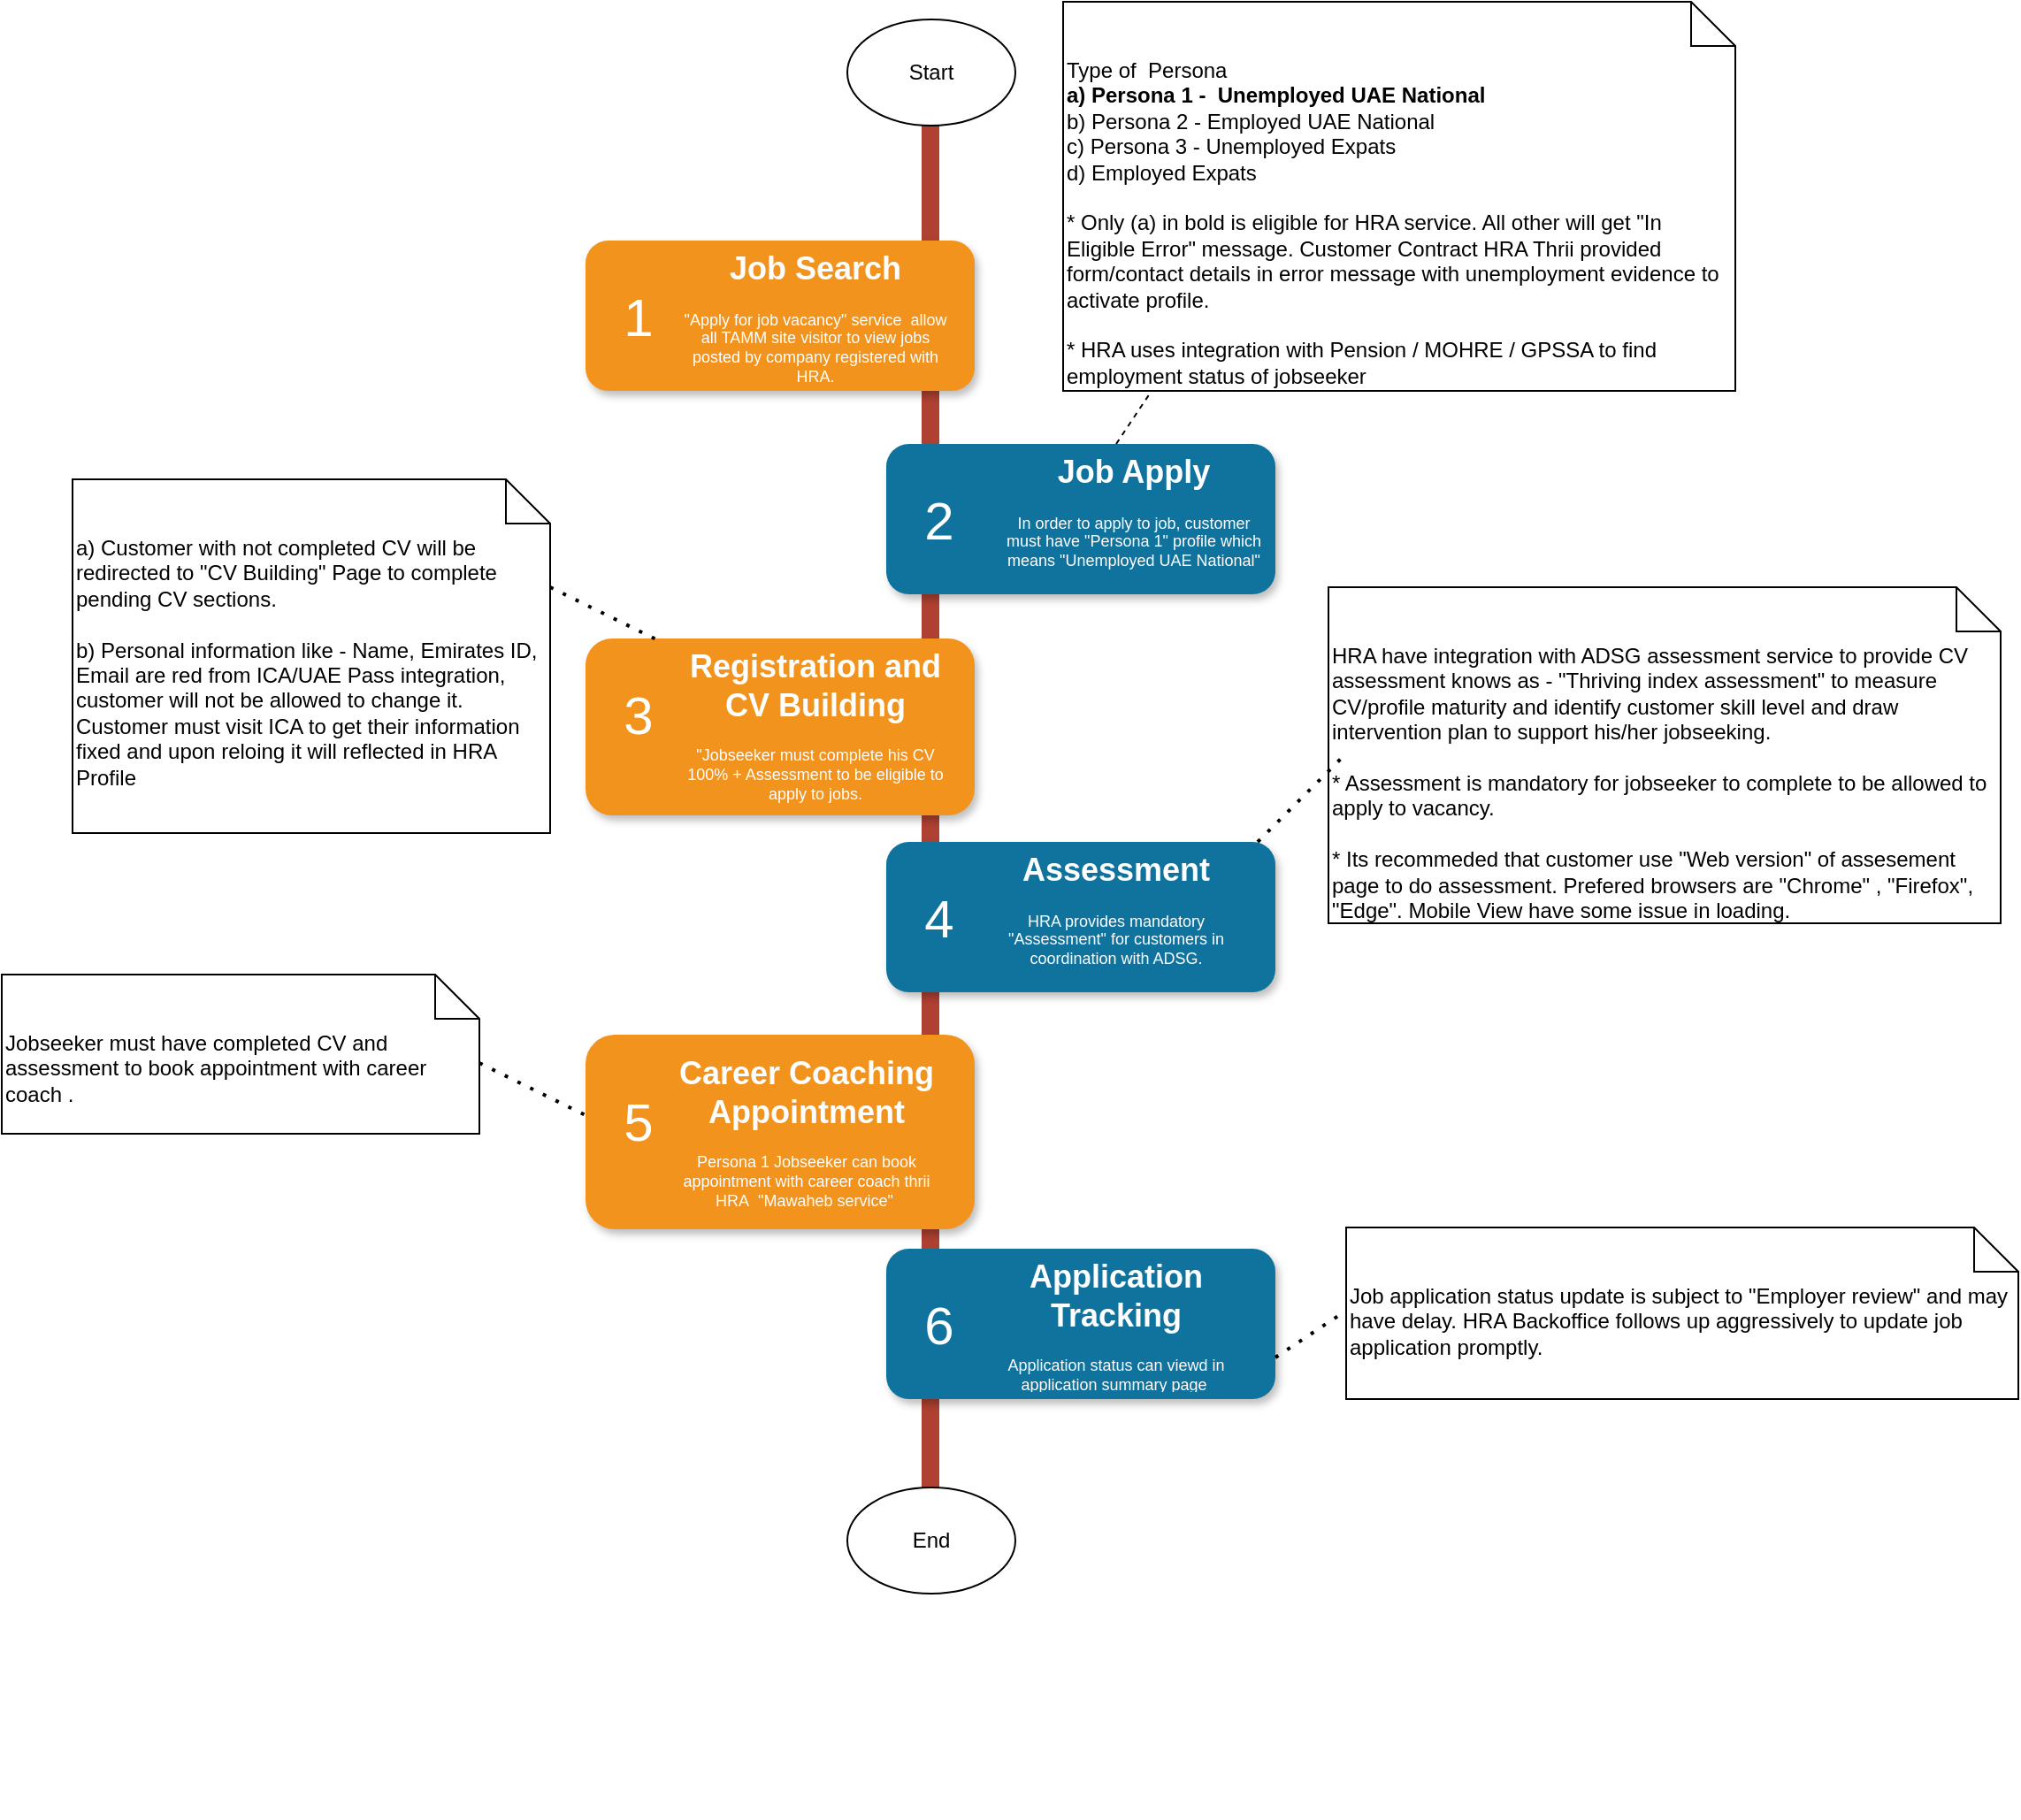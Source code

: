 <mxfile version="20.8.7" type="github">
  <diagram name="Page-1" id="fbcf5db9-b524-4cd4-e4f3-379dc89c3999">
    <mxGraphModel dx="2284" dy="766" grid="1" gridSize="10" guides="1" tooltips="1" connect="1" arrows="1" fold="1" page="1" pageScale="1" pageWidth="850" pageHeight="1100" background="none" math="0" shadow="0">
      <root>
        <mxCell id="0" />
        <mxCell id="1" parent="0" />
        <mxCell id="2a0f93b5c73ef8e7-1" value="" style="line;strokeWidth=10;direction=south;html=1;fillColor=none;fontSize=13;fontColor=#000000;align=center;strokeColor=#AE4132;" parent="1" vertex="1">
          <mxGeometry x="360" y="70" width="10" height="770" as="geometry" />
        </mxCell>
        <mxCell id="2a0f93b5c73ef8e7-2" value="" style="rounded=1;whiteSpace=wrap;html=1;strokeColor=none;strokeWidth=1;fillColor=#F2931E;fontSize=13;fontColor=#FFFFFF;align=center;gradientColor=none;gradientDirection=east;verticalAlign=top;shadow=1;" parent="1" vertex="1">
          <mxGeometry x="170" y="135" width="220" height="85" as="geometry" />
        </mxCell>
        <mxCell id="2a0f93b5c73ef8e7-3" value="1" style="text;html=1;strokeColor=none;fillColor=none;align=center;verticalAlign=middle;whiteSpace=wrap;fontSize=30;fontColor=#FFFFFF;" parent="1" vertex="1">
          <mxGeometry x="180" y="168" width="40" height="20" as="geometry" />
        </mxCell>
        <mxCell id="2a0f93b5c73ef8e7-4" value="" style="rounded=1;whiteSpace=wrap;html=1;strokeColor=none;strokeWidth=1;fillColor=#10739E;fontSize=13;fontColor=#FFFFFF;align=center;gradientColor=none;gradientDirection=east;verticalAlign=top;shadow=1;" parent="1" vertex="1">
          <mxGeometry x="340" y="250" width="220" height="85" as="geometry" />
        </mxCell>
        <mxCell id="2a0f93b5c73ef8e7-5" value="2" style="text;html=1;strokeColor=none;fillColor=none;align=center;verticalAlign=middle;whiteSpace=wrap;fontSize=30;fontColor=#FFFFFF;" parent="1" vertex="1">
          <mxGeometry x="350" y="283" width="40" height="20" as="geometry" />
        </mxCell>
        <mxCell id="2a0f93b5c73ef8e7-6" value="" style="rounded=1;whiteSpace=wrap;html=1;strokeColor=none;strokeWidth=1;fillColor=#F2931E;fontSize=13;fontColor=#FFFFFF;align=center;gradientColor=none;gradientDirection=east;verticalAlign=top;shadow=1;" parent="1" vertex="1">
          <mxGeometry x="170" y="360" width="220" height="100" as="geometry" />
        </mxCell>
        <mxCell id="2a0f93b5c73ef8e7-7" value="3" style="text;html=1;strokeColor=none;fillColor=none;align=center;verticalAlign=middle;whiteSpace=wrap;fontSize=30;fontColor=#FFFFFF;" parent="1" vertex="1">
          <mxGeometry x="180" y="393" width="40" height="20" as="geometry" />
        </mxCell>
        <mxCell id="2a0f93b5c73ef8e7-8" value="" style="rounded=1;whiteSpace=wrap;html=1;strokeColor=none;strokeWidth=1;fillColor=#10739E;fontSize=13;fontColor=#FFFFFF;align=center;gradientColor=none;gradientDirection=east;verticalAlign=top;shadow=1;" parent="1" vertex="1">
          <mxGeometry x="340" y="475" width="220" height="85" as="geometry" />
        </mxCell>
        <mxCell id="2a0f93b5c73ef8e7-9" value="4" style="text;html=1;strokeColor=none;fillColor=none;align=center;verticalAlign=middle;whiteSpace=wrap;fontSize=30;fontColor=#FFFFFF;" parent="1" vertex="1">
          <mxGeometry x="350" y="508" width="40" height="20" as="geometry" />
        </mxCell>
        <mxCell id="2a0f93b5c73ef8e7-10" value="" style="rounded=1;whiteSpace=wrap;html=1;strokeColor=none;strokeWidth=1;fillColor=#F2931E;fontSize=13;fontColor=#FFFFFF;align=center;gradientColor=none;gradientDirection=east;verticalAlign=top;shadow=1;" parent="1" vertex="1">
          <mxGeometry x="170" y="584" width="220" height="110" as="geometry" />
        </mxCell>
        <mxCell id="2a0f93b5c73ef8e7-11" value="5" style="text;html=1;strokeColor=none;fillColor=none;align=center;verticalAlign=middle;whiteSpace=wrap;fontSize=30;fontColor=#FFFFFF;" parent="1" vertex="1">
          <mxGeometry x="180" y="623" width="40" height="20" as="geometry" />
        </mxCell>
        <mxCell id="2a0f93b5c73ef8e7-12" value="" style="rounded=1;whiteSpace=wrap;html=1;strokeColor=none;strokeWidth=1;fillColor=#10739E;fontSize=13;fontColor=#FFFFFF;align=center;gradientColor=none;gradientDirection=east;verticalAlign=top;shadow=1;" parent="1" vertex="1">
          <mxGeometry x="340" y="705" width="220" height="85" as="geometry" />
        </mxCell>
        <mxCell id="2a0f93b5c73ef8e7-13" value="6" style="text;html=1;strokeColor=none;fillColor=none;align=center;verticalAlign=middle;whiteSpace=wrap;fontSize=30;fontColor=#FFFFFF;" parent="1" vertex="1">
          <mxGeometry x="350" y="738" width="40" height="20" as="geometry" />
        </mxCell>
        <mxCell id="2a0f93b5c73ef8e7-15" value="7" style="text;html=1;strokeColor=none;fillColor=none;align=center;verticalAlign=middle;whiteSpace=wrap;fontSize=30;fontColor=#FFFFFF;" parent="1" vertex="1">
          <mxGeometry x="180" y="863" width="40" height="20" as="geometry" />
        </mxCell>
        <mxCell id="2a0f93b5c73ef8e7-18" value="&lt;h1&gt;Job Search&lt;/h1&gt;&lt;div&gt;&quot;Apply for job vacancy&quot; service&amp;nbsp; allow all TAMM site visitor to view jobs posted by company registered with HRA.&lt;/div&gt;&lt;div&gt;&lt;br&gt;&lt;/div&gt;" style="text;html=1;spacing=5;spacingTop=-20;whiteSpace=wrap;overflow=hidden;strokeColor=none;strokeWidth=4;fillColor=none;gradientColor=#007FFF;fontSize=9;fontColor=#FFFFFF;align=center;" parent="1" vertex="1">
          <mxGeometry x="220" y="139" width="160" height="77" as="geometry" />
        </mxCell>
        <mxCell id="2a0f93b5c73ef8e7-19" value="&lt;h1&gt;Job Apply&lt;/h1&gt;&lt;p&gt;In order to apply to job, customer must have &quot;Persona 1&quot; profile which means &quot;Unemployed UAE National&quot;&lt;/p&gt;" style="text;html=1;spacing=5;spacingTop=-20;whiteSpace=wrap;overflow=hidden;strokeColor=none;strokeWidth=4;fillColor=none;gradientColor=#007FFF;fontSize=9;fontColor=#FFFFFF;align=center;" parent="1" vertex="1">
          <mxGeometry x="400" y="254" width="160" height="77" as="geometry" />
        </mxCell>
        <mxCell id="2a0f93b5c73ef8e7-20" value="&lt;h1&gt;Registration and CV Building&lt;/h1&gt;&lt;div&gt;&quot;Jobseeker must complete his CV 100% + Assessment to be eligible to apply to jobs.&lt;/div&gt;" style="text;html=1;spacing=5;spacingTop=-20;whiteSpace=wrap;overflow=hidden;strokeColor=none;strokeWidth=4;fillColor=none;gradientColor=#007FFF;fontSize=9;fontColor=#FFFFFF;align=center;" parent="1" vertex="1">
          <mxGeometry x="220" y="364" width="160" height="96" as="geometry" />
        </mxCell>
        <mxCell id="2a0f93b5c73ef8e7-21" value="&lt;h1&gt;Assessment&lt;/h1&gt;&lt;p&gt;HRA provides mandatory &quot;Assessment&quot; for customers in coordination with ADSG.&lt;/p&gt;" style="text;html=1;spacing=5;spacingTop=-20;whiteSpace=wrap;overflow=hidden;strokeColor=none;strokeWidth=4;fillColor=none;gradientColor=#007FFF;fontSize=9;fontColor=#FFFFFF;align=center;" parent="1" vertex="1">
          <mxGeometry x="390" y="479" width="160" height="77" as="geometry" />
        </mxCell>
        <mxCell id="2a0f93b5c73ef8e7-22" value="&lt;h1&gt;Career Coaching Appointment&lt;/h1&gt;&lt;p&gt;Persona 1 Jobseeker can book appointment with career coach thrii HRA&amp;nbsp; &quot;Mawaheb service&quot;&amp;nbsp;&lt;/p&gt;" style="text;html=1;spacing=5;spacingTop=-20;whiteSpace=wrap;overflow=hidden;strokeColor=none;strokeWidth=4;fillColor=none;gradientColor=#007FFF;fontSize=9;fontColor=#FFFFFF;align=center;" parent="1" vertex="1">
          <mxGeometry x="210" y="594" width="170" height="106" as="geometry" />
        </mxCell>
        <mxCell id="2a0f93b5c73ef8e7-23" value="&lt;h1&gt;Application Tracking&lt;/h1&gt;&lt;div&gt;Application status can viewd in application summary page&amp;nbsp;&lt;/div&gt;" style="text;html=1;spacing=5;spacingTop=-20;whiteSpace=wrap;overflow=hidden;strokeColor=none;strokeWidth=4;fillColor=none;gradientColor=#007FFF;fontSize=9;fontColor=#FFFFFF;align=center;" parent="1" vertex="1">
          <mxGeometry x="390" y="709" width="160" height="77" as="geometry" />
        </mxCell>
        <mxCell id="2a0f93b5c73ef8e7-25" value="&lt;h1&gt;Heading&lt;/h1&gt;&lt;p&gt;Lorem ipsum dolor sit amet, consectetur adipisicing elit, sed do eiusmod tempor incididunt ut labore et dolore magna aliqua.&lt;/p&gt;" style="text;html=1;spacing=5;spacingTop=-20;whiteSpace=wrap;overflow=hidden;strokeColor=none;strokeWidth=4;fillColor=none;gradientColor=#007FFF;fontSize=9;fontColor=#FFFFFF;align=center;" parent="1" vertex="1">
          <mxGeometry x="390" y="950" width="160" height="77" as="geometry" />
        </mxCell>
        <mxCell id="hUkit9o3KNrTcsrVfh8C-1" value="Start" style="ellipse;whiteSpace=wrap;html=1;" vertex="1" parent="1">
          <mxGeometry x="318" y="10" width="95" height="60" as="geometry" />
        </mxCell>
        <mxCell id="hUkit9o3KNrTcsrVfh8C-2" value="End" style="ellipse;whiteSpace=wrap;html=1;" vertex="1" parent="1">
          <mxGeometry x="318" y="840" width="95" height="60" as="geometry" />
        </mxCell>
        <mxCell id="hUkit9o3KNrTcsrVfh8C-25" value="Type of&amp;nbsp; Persona&lt;br&gt;&lt;b&gt;a) Persona 1 -&amp;nbsp; Unemployed UAE National&lt;br&gt;&lt;/b&gt;b) Persona 2 - Employed UAE National&lt;br&gt;c) Persona 3 - Unemployed Expats&lt;br&gt;d) Employed Expats&amp;nbsp;&lt;br&gt;&lt;br&gt;* Only (a) in bold is eligible for HRA service. All other will get &quot;In Eligible Error&quot; message. Customer Contract HRA Thrii provided form/contact details in error message with unemployment evidence to activate profile.&lt;br&gt;&lt;br&gt;* HRA uses integration with Pension / MOHRE / GPSSA to find employment status of jobseeker" style="shape=note2;boundedLbl=1;whiteSpace=wrap;html=1;size=25;verticalAlign=top;align=left;" vertex="1" parent="1">
          <mxGeometry x="440" width="380" height="220" as="geometry" />
        </mxCell>
        <mxCell id="hUkit9o3KNrTcsrVfh8C-27" value="" style="endArrow=none;dashed=1;html=1;rounded=0;" edge="1" parent="1">
          <mxGeometry width="50" height="50" relative="1" as="geometry">
            <mxPoint x="470" y="250" as="sourcePoint" />
            <mxPoint x="490" y="220" as="targetPoint" />
          </mxGeometry>
        </mxCell>
        <mxCell id="hUkit9o3KNrTcsrVfh8C-29" value="a) Customer with not completed CV will be redirected to &quot;CV Building&quot; Page to complete pending CV sections.&amp;nbsp;&lt;br&gt;&lt;br&gt;b) Personal information like - Name, Emirates ID, Email are red from ICA/UAE Pass integration, customer will not be allowed to change it. Customer must visit ICA to get their information fixed and upon reloing it will reflected in HRA Profile" style="shape=note2;boundedLbl=1;whiteSpace=wrap;html=1;size=25;verticalAlign=top;align=left;" vertex="1" parent="1">
          <mxGeometry x="-120" y="270" width="270" height="200" as="geometry" />
        </mxCell>
        <mxCell id="hUkit9o3KNrTcsrVfh8C-30" value="" style="endArrow=none;dashed=1;html=1;dashPattern=1 3;strokeWidth=2;rounded=0;entryX=-0.044;entryY=-0.021;entryDx=0;entryDy=0;entryPerimeter=0;" edge="1" parent="1" target="2a0f93b5c73ef8e7-20">
          <mxGeometry width="50" height="50" relative="1" as="geometry">
            <mxPoint x="150" y="331" as="sourcePoint" />
            <mxPoint x="220" y="341" as="targetPoint" />
          </mxGeometry>
        </mxCell>
        <mxCell id="hUkit9o3KNrTcsrVfh8C-31" value="HRA have integration with ADSG assessment service to provide CV assessment knows as - &quot;Thriving index assessment&quot; to measure CV/profile maturity and identify customer skill level and draw intervention plan to support his/her jobseeking.&lt;br&gt;&lt;br&gt;* Assessment is mandatory for jobseeker to complete to be allowed to apply to vacancy.&lt;br&gt;&lt;br&gt;* Its recommeded that customer use &quot;Web version&quot; of assesement page to do assessment. Prefered browsers are &quot;Chrome&quot; , &quot;Firefox&quot;, &quot;Edge&quot;. Mobile View have some issue in loading." style="shape=note2;boundedLbl=1;whiteSpace=wrap;html=1;size=25;verticalAlign=top;align=left;" vertex="1" parent="1">
          <mxGeometry x="590" y="331" width="380" height="190" as="geometry" />
        </mxCell>
        <mxCell id="hUkit9o3KNrTcsrVfh8C-32" value="" style="endArrow=none;dashed=1;html=1;dashPattern=1 3;strokeWidth=2;rounded=0;" edge="1" parent="1">
          <mxGeometry width="50" height="50" relative="1" as="geometry">
            <mxPoint x="550" y="475" as="sourcePoint" />
            <mxPoint x="600" y="425" as="targetPoint" />
          </mxGeometry>
        </mxCell>
        <mxCell id="hUkit9o3KNrTcsrVfh8C-33" value="Jobseeker must have completed CV and assessment to book appointment with career coach ." style="shape=note2;boundedLbl=1;whiteSpace=wrap;html=1;size=25;verticalAlign=top;align=left;" vertex="1" parent="1">
          <mxGeometry x="-160" y="550" width="270" height="90" as="geometry" />
        </mxCell>
        <mxCell id="hUkit9o3KNrTcsrVfh8C-34" value="" style="endArrow=none;dashed=1;html=1;dashPattern=1 3;strokeWidth=2;rounded=0;entryX=-0.044;entryY=-0.021;entryDx=0;entryDy=0;entryPerimeter=0;" edge="1" parent="1">
          <mxGeometry width="50" height="50" relative="1" as="geometry">
            <mxPoint x="110" y="600" as="sourcePoint" />
            <mxPoint x="172.96" y="630.984" as="targetPoint" />
          </mxGeometry>
        </mxCell>
        <mxCell id="hUkit9o3KNrTcsrVfh8C-35" value="Job application status update is subject to &quot;Employer review&quot; and may have delay. HRA Backoffice follows up aggressively to update job application promptly." style="shape=note2;boundedLbl=1;whiteSpace=wrap;html=1;size=25;verticalAlign=top;align=left;" vertex="1" parent="1">
          <mxGeometry x="600" y="693" width="380" height="97" as="geometry" />
        </mxCell>
        <mxCell id="hUkit9o3KNrTcsrVfh8C-36" value="" style="endArrow=none;dashed=1;html=1;dashPattern=1 3;strokeWidth=2;rounded=0;" edge="1" parent="1">
          <mxGeometry width="50" height="50" relative="1" as="geometry">
            <mxPoint x="560" y="766.5" as="sourcePoint" />
            <mxPoint x="600" y="740" as="targetPoint" />
          </mxGeometry>
        </mxCell>
      </root>
    </mxGraphModel>
  </diagram>
</mxfile>
